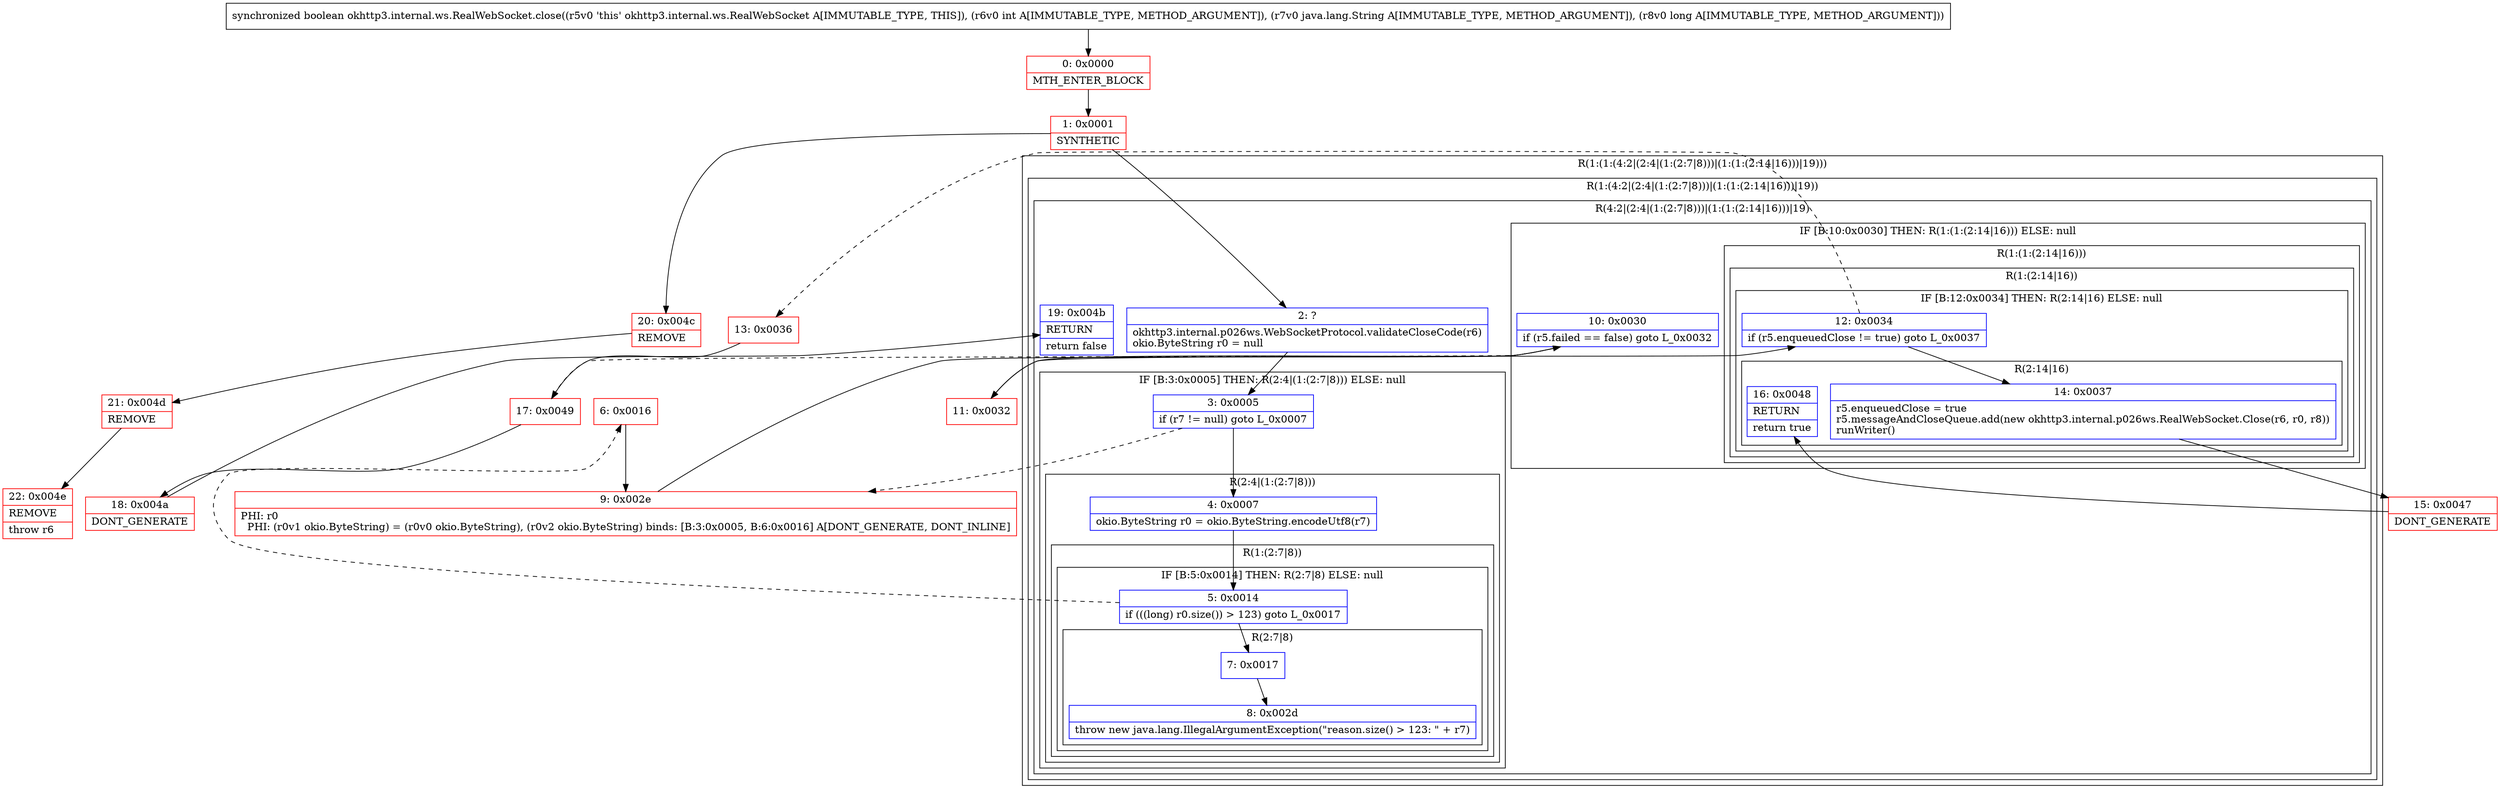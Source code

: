 digraph "CFG forokhttp3.internal.ws.RealWebSocket.close(ILjava\/lang\/String;J)Z" {
subgraph cluster_Region_1016887689 {
label = "R(1:(1:(4:2|(2:4|(1:(2:7|8)))|(1:(1:(2:14|16)))|19)))";
node [shape=record,color=blue];
subgraph cluster_Region_1935666852 {
label = "R(1:(4:2|(2:4|(1:(2:7|8)))|(1:(1:(2:14|16)))|19))";
node [shape=record,color=blue];
subgraph cluster_Region_1463190065 {
label = "R(4:2|(2:4|(1:(2:7|8)))|(1:(1:(2:14|16)))|19)";
node [shape=record,color=blue];
Node_2 [shape=record,label="{2\:\ ?|okhttp3.internal.p026ws.WebSocketProtocol.validateCloseCode(r6)\lokio.ByteString r0 = null\l}"];
subgraph cluster_IfRegion_1298710646 {
label = "IF [B:3:0x0005] THEN: R(2:4|(1:(2:7|8))) ELSE: null";
node [shape=record,color=blue];
Node_3 [shape=record,label="{3\:\ 0x0005|if (r7 != null) goto L_0x0007\l}"];
subgraph cluster_Region_1696483154 {
label = "R(2:4|(1:(2:7|8)))";
node [shape=record,color=blue];
Node_4 [shape=record,label="{4\:\ 0x0007|okio.ByteString r0 = okio.ByteString.encodeUtf8(r7)\l}"];
subgraph cluster_Region_2067071138 {
label = "R(1:(2:7|8))";
node [shape=record,color=blue];
subgraph cluster_IfRegion_1173746374 {
label = "IF [B:5:0x0014] THEN: R(2:7|8) ELSE: null";
node [shape=record,color=blue];
Node_5 [shape=record,label="{5\:\ 0x0014|if (((long) r0.size()) \> 123) goto L_0x0017\l}"];
subgraph cluster_Region_616197756 {
label = "R(2:7|8)";
node [shape=record,color=blue];
Node_7 [shape=record,label="{7\:\ 0x0017}"];
Node_8 [shape=record,label="{8\:\ 0x002d|throw new java.lang.IllegalArgumentException(\"reason.size() \> 123: \" + r7)\l}"];
}
}
}
}
}
subgraph cluster_IfRegion_681352833 {
label = "IF [B:10:0x0030] THEN: R(1:(1:(2:14|16))) ELSE: null";
node [shape=record,color=blue];
Node_10 [shape=record,label="{10\:\ 0x0030|if (r5.failed == false) goto L_0x0032\l}"];
subgraph cluster_Region_603754644 {
label = "R(1:(1:(2:14|16)))";
node [shape=record,color=blue];
subgraph cluster_Region_1881121881 {
label = "R(1:(2:14|16))";
node [shape=record,color=blue];
subgraph cluster_IfRegion_128052648 {
label = "IF [B:12:0x0034] THEN: R(2:14|16) ELSE: null";
node [shape=record,color=blue];
Node_12 [shape=record,label="{12\:\ 0x0034|if (r5.enqueuedClose != true) goto L_0x0037\l}"];
subgraph cluster_Region_305371515 {
label = "R(2:14|16)";
node [shape=record,color=blue];
Node_14 [shape=record,label="{14\:\ 0x0037|r5.enqueuedClose = true\lr5.messageAndCloseQueue.add(new okhttp3.internal.p026ws.RealWebSocket.Close(r6, r0, r8))\lrunWriter()\l}"];
Node_16 [shape=record,label="{16\:\ 0x0048|RETURN\l|return true\l}"];
}
}
}
}
}
Node_19 [shape=record,label="{19\:\ 0x004b|RETURN\l|return false\l}"];
}
}
}
Node_0 [shape=record,color=red,label="{0\:\ 0x0000|MTH_ENTER_BLOCK\l}"];
Node_1 [shape=record,color=red,label="{1\:\ 0x0001|SYNTHETIC\l}"];
Node_6 [shape=record,color=red,label="{6\:\ 0x0016}"];
Node_9 [shape=record,color=red,label="{9\:\ 0x002e|PHI: r0 \l  PHI: (r0v1 okio.ByteString) = (r0v0 okio.ByteString), (r0v2 okio.ByteString) binds: [B:3:0x0005, B:6:0x0016] A[DONT_GENERATE, DONT_INLINE]\l}"];
Node_11 [shape=record,color=red,label="{11\:\ 0x0032}"];
Node_13 [shape=record,color=red,label="{13\:\ 0x0036}"];
Node_15 [shape=record,color=red,label="{15\:\ 0x0047|DONT_GENERATE\l}"];
Node_17 [shape=record,color=red,label="{17\:\ 0x0049}"];
Node_18 [shape=record,color=red,label="{18\:\ 0x004a|DONT_GENERATE\l}"];
Node_20 [shape=record,color=red,label="{20\:\ 0x004c|REMOVE\l}"];
Node_21 [shape=record,color=red,label="{21\:\ 0x004d|REMOVE\l}"];
Node_22 [shape=record,color=red,label="{22\:\ 0x004e|REMOVE\l|throw r6\l}"];
MethodNode[shape=record,label="{synchronized boolean okhttp3.internal.ws.RealWebSocket.close((r5v0 'this' okhttp3.internal.ws.RealWebSocket A[IMMUTABLE_TYPE, THIS]), (r6v0 int A[IMMUTABLE_TYPE, METHOD_ARGUMENT]), (r7v0 java.lang.String A[IMMUTABLE_TYPE, METHOD_ARGUMENT]), (r8v0 long A[IMMUTABLE_TYPE, METHOD_ARGUMENT])) }"];
MethodNode -> Node_0;
Node_2 -> Node_3;
Node_3 -> Node_4;
Node_3 -> Node_9[style=dashed];
Node_4 -> Node_5;
Node_5 -> Node_6[style=dashed];
Node_5 -> Node_7;
Node_7 -> Node_8;
Node_10 -> Node_11;
Node_10 -> Node_17[style=dashed];
Node_12 -> Node_13[style=dashed];
Node_12 -> Node_14;
Node_14 -> Node_15;
Node_0 -> Node_1;
Node_1 -> Node_2;
Node_1 -> Node_20;
Node_6 -> Node_9;
Node_9 -> Node_10;
Node_11 -> Node_12;
Node_13 -> Node_17;
Node_15 -> Node_16;
Node_17 -> Node_18;
Node_18 -> Node_19;
Node_20 -> Node_21;
Node_21 -> Node_22;
}


